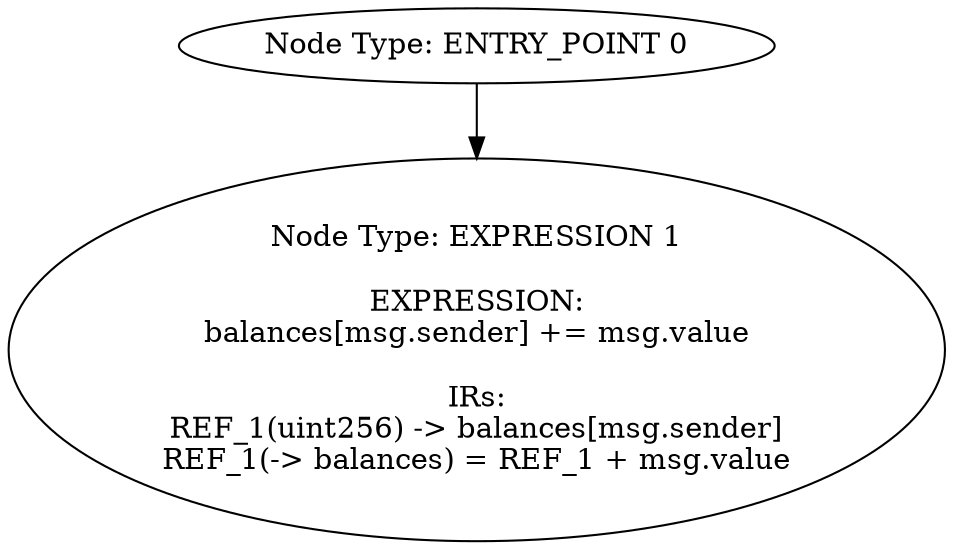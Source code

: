 digraph{
0[label="Node Type: ENTRY_POINT 0
"];
0->1;
1[label="Node Type: EXPRESSION 1

EXPRESSION:
balances[msg.sender] += msg.value

IRs:
REF_1(uint256) -> balances[msg.sender]
REF_1(-> balances) = REF_1 + msg.value"];
}
